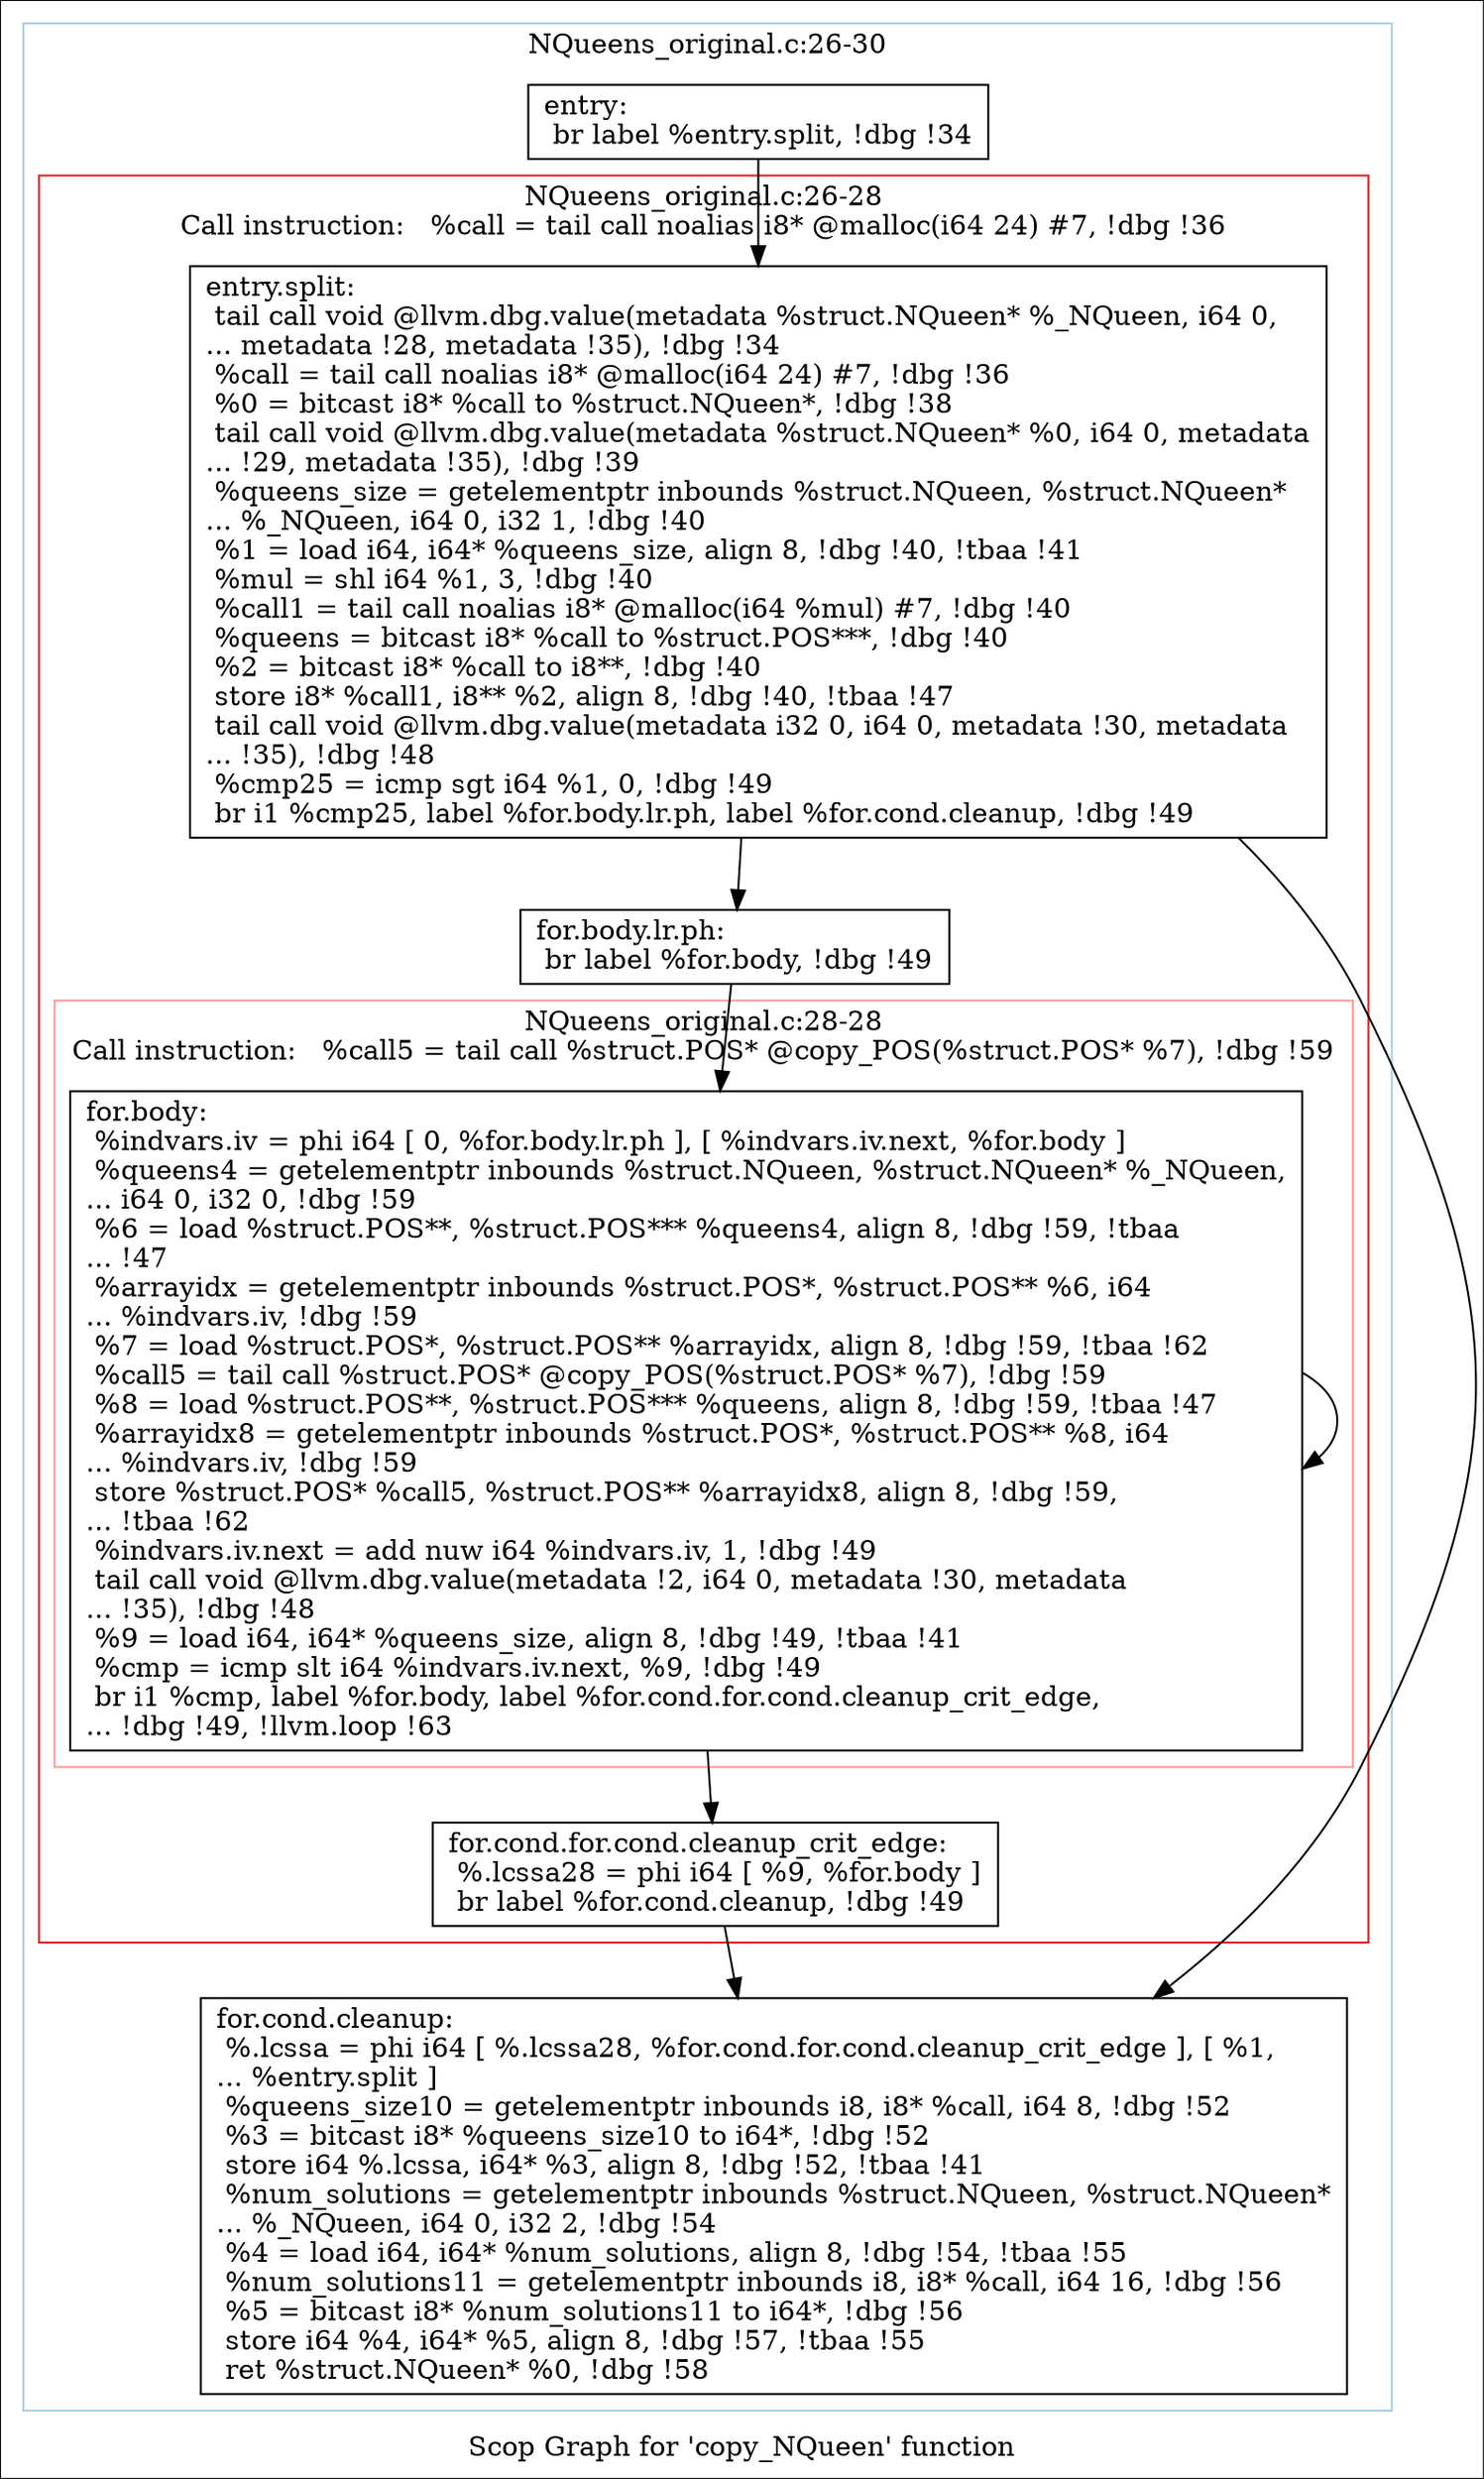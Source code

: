 digraph "Scop Graph for 'copy_NQueen' function" {
	label="Scop Graph for 'copy_NQueen' function";

	Node0xa58b4f0 [shape=record,label="{entry:\l  br label %entry.split, !dbg !34\l}"];
	Node0xa58b4f0 -> Node0xa631640;
	Node0xa631640 [shape=record,label="{entry.split:                                      \l  tail call void @llvm.dbg.value(metadata %struct.NQueen* %_NQueen, i64 0,\l... metadata !28, metadata !35), !dbg !34\l  %call = tail call noalias i8* @malloc(i64 24) #7, !dbg !36\l  %0 = bitcast i8* %call to %struct.NQueen*, !dbg !38\l  tail call void @llvm.dbg.value(metadata %struct.NQueen* %0, i64 0, metadata\l... !29, metadata !35), !dbg !39\l  %queens_size = getelementptr inbounds %struct.NQueen, %struct.NQueen*\l... %_NQueen, i64 0, i32 1, !dbg !40\l  %1 = load i64, i64* %queens_size, align 8, !dbg !40, !tbaa !41\l  %mul = shl i64 %1, 3, !dbg !40\l  %call1 = tail call noalias i8* @malloc(i64 %mul) #7, !dbg !40\l  %queens = bitcast i8* %call to %struct.POS***, !dbg !40\l  %2 = bitcast i8* %call to i8**, !dbg !40\l  store i8* %call1, i8** %2, align 8, !dbg !40, !tbaa !47\l  tail call void @llvm.dbg.value(metadata i32 0, i64 0, metadata !30, metadata\l... !35), !dbg !48\l  %cmp25 = icmp sgt i64 %1, 0, !dbg !49\l  br i1 %cmp25, label %for.body.lr.ph, label %for.cond.cleanup, !dbg !49\l}"];
	Node0xa631640 -> Node0xa622f20;
	Node0xa631640 -> Node0xa5ea590;
	Node0xa622f20 [shape=record,label="{for.body.lr.ph:                                   \l  br label %for.body, !dbg !49\l}"];
	Node0xa622f20 -> Node0xa5e3880;
	Node0xa5e3880 [shape=record,label="{for.body:                                         \l  %indvars.iv = phi i64 [ 0, %for.body.lr.ph ], [ %indvars.iv.next, %for.body ]\l  %queens4 = getelementptr inbounds %struct.NQueen, %struct.NQueen* %_NQueen,\l... i64 0, i32 0, !dbg !59\l  %6 = load %struct.POS**, %struct.POS*** %queens4, align 8, !dbg !59, !tbaa\l... !47\l  %arrayidx = getelementptr inbounds %struct.POS*, %struct.POS** %6, i64\l... %indvars.iv, !dbg !59\l  %7 = load %struct.POS*, %struct.POS** %arrayidx, align 8, !dbg !59, !tbaa !62\l  %call5 = tail call %struct.POS* @copy_POS(%struct.POS* %7), !dbg !59\l  %8 = load %struct.POS**, %struct.POS*** %queens, align 8, !dbg !59, !tbaa !47\l  %arrayidx8 = getelementptr inbounds %struct.POS*, %struct.POS** %8, i64\l... %indvars.iv, !dbg !59\l  store %struct.POS* %call5, %struct.POS** %arrayidx8, align 8, !dbg !59,\l... !tbaa !62\l  %indvars.iv.next = add nuw i64 %indvars.iv, 1, !dbg !49\l  tail call void @llvm.dbg.value(metadata !2, i64 0, metadata !30, metadata\l... !35), !dbg !48\l  %9 = load i64, i64* %queens_size, align 8, !dbg !49, !tbaa !41\l  %cmp = icmp slt i64 %indvars.iv.next, %9, !dbg !49\l  br i1 %cmp, label %for.body, label %for.cond.for.cond.cleanup_crit_edge,\l... !dbg !49, !llvm.loop !63\l}"];
	Node0xa5e3880 -> Node0xa5e3880[constraint=false];
	Node0xa5e3880 -> Node0xa62a340;
	Node0xa62a340 [shape=record,label="{for.cond.for.cond.cleanup_crit_edge:              \l  %.lcssa28 = phi i64 [ %9, %for.body ]\l  br label %for.cond.cleanup, !dbg !49\l}"];
	Node0xa62a340 -> Node0xa5ea590;
	Node0xa5ea590 [shape=record,label="{for.cond.cleanup:                                 \l  %.lcssa = phi i64 [ %.lcssa28, %for.cond.for.cond.cleanup_crit_edge ], [ %1,\l... %entry.split ]\l  %queens_size10 = getelementptr inbounds i8, i8* %call, i64 8, !dbg !52\l  %3 = bitcast i8* %queens_size10 to i64*, !dbg !52\l  store i64 %.lcssa, i64* %3, align 8, !dbg !52, !tbaa !41\l  %num_solutions = getelementptr inbounds %struct.NQueen, %struct.NQueen*\l... %_NQueen, i64 0, i32 2, !dbg !54\l  %4 = load i64, i64* %num_solutions, align 8, !dbg !54, !tbaa !55\l  %num_solutions11 = getelementptr inbounds i8, i8* %call, i64 16, !dbg !56\l  %5 = bitcast i8* %num_solutions11 to i64*, !dbg !56\l  store i64 %4, i64* %5, align 8, !dbg !57, !tbaa !55\l  ret %struct.NQueen* %0, !dbg !58\l}"];
	colorscheme = "paired12"
        subgraph cluster_0xa586dc0 {
          label = "NQueens_original.c:26-30
";
          style = solid;
          color = 1
          subgraph cluster_0xa613b10 {
            label = "NQueens_original.c:26-28
Call instruction:   %call = tail call noalias i8* @malloc(i64 24) #7, !dbg !36";
            style = solid;
            color = 6
            subgraph cluster_0xa627e40 {
              label = "NQueens_original.c:28-28
Call instruction:   %call5 = tail call %struct.POS* @copy_POS(%struct.POS* %7), !dbg !59";
              style = solid;
              color = 5
              Node0xa5e3880;
            }
            Node0xa631640;
            Node0xa622f20;
            Node0xa62a340;
          }
          Node0xa58b4f0;
          Node0xa5ea590;
        }
}

